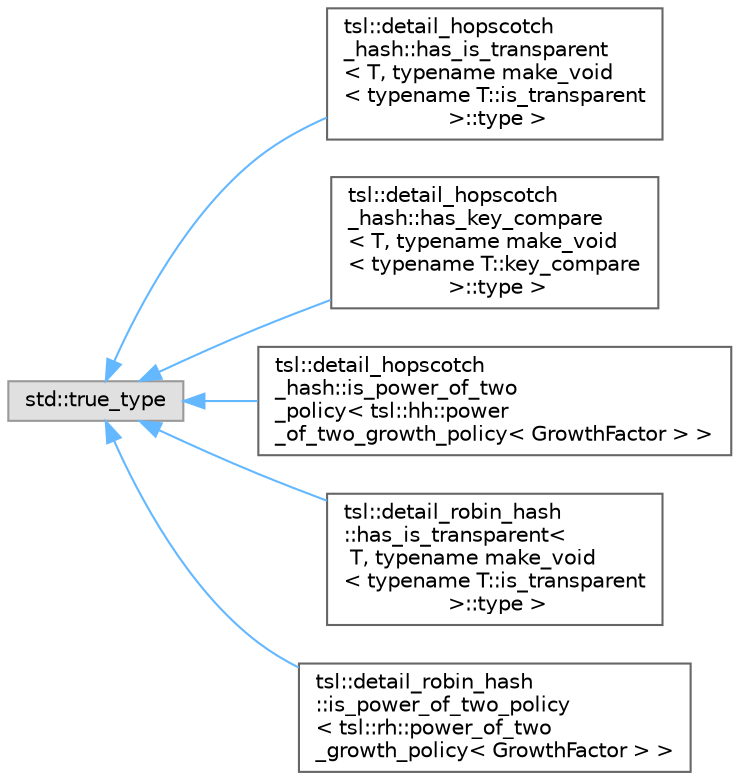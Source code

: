 digraph "Graphical Class Hierarchy"
{
 // INTERACTIVE_SVG=YES
 // LATEX_PDF_SIZE
  bgcolor="transparent";
  edge [fontname=Helvetica,fontsize=10,labelfontname=Helvetica,labelfontsize=10];
  node [fontname=Helvetica,fontsize=10,shape=box,height=0.2,width=0.4];
  rankdir="LR";
  Node0 [id="Node000000",label="std::true_type",height=0.2,width=0.4,color="grey60", fillcolor="#E0E0E0", style="filled",tooltip=" "];
  Node0 -> Node1 [id="edge338_Node000000_Node000001",dir="back",color="steelblue1",style="solid",tooltip=" "];
  Node1 [id="Node000001",label="tsl::detail_hopscotch\l_hash::has_is_transparent\l\< T, typename make_void\l\< typename T::is_transparent\l \>::type \>",height=0.2,width=0.4,color="grey40", fillcolor="white", style="filled",URL="$structtsl_1_1detail__hopscotch__hash_1_1has__is__transparent_3_01T_00_01typename_01make__void_3_4161f4fa4fd3878927de0d276981ca6f.html",tooltip=" "];
  Node0 -> Node2 [id="edge339_Node000000_Node000002",dir="back",color="steelblue1",style="solid",tooltip=" "];
  Node2 [id="Node000002",label="tsl::detail_hopscotch\l_hash::has_key_compare\l\< T, typename make_void\l\< typename T::key_compare\l \>::type \>",height=0.2,width=0.4,color="grey40", fillcolor="white", style="filled",URL="$structtsl_1_1detail__hopscotch__hash_1_1has__key__compare_3_01T_00_01typename_01make__void_3_01t11ab6b781ff7a6e1b9bc460857c74cb1.html",tooltip=" "];
  Node0 -> Node3 [id="edge340_Node000000_Node000003",dir="back",color="steelblue1",style="solid",tooltip=" "];
  Node3 [id="Node000003",label="tsl::detail_hopscotch\l_hash::is_power_of_two\l_policy\< tsl::hh::power\l_of_two_growth_policy\< GrowthFactor \> \>",height=0.2,width=0.4,color="grey40", fillcolor="white", style="filled",URL="$structtsl_1_1detail__hopscotch__hash_1_1is__power__of__two__policy_3_01tsl_1_1hh_1_1power__of__te11f121c31544671593cb2afd25c377f.html",tooltip=" "];
  Node0 -> Node4 [id="edge341_Node000000_Node000004",dir="back",color="steelblue1",style="solid",tooltip=" "];
  Node4 [id="Node000004",label="tsl::detail_robin_hash\l::has_is_transparent\<\l T, typename make_void\l\< typename T::is_transparent\l \>::type \>",height=0.2,width=0.4,color="grey40", fillcolor="white", style="filled",URL="$structtsl_1_1detail__robin__hash_1_1has__is__transparent_3_01T_00_01typename_01make__void_3_01ty718636ff8fc74d73885502911b06edfb.html",tooltip=" "];
  Node0 -> Node5 [id="edge342_Node000000_Node000005",dir="back",color="steelblue1",style="solid",tooltip=" "];
  Node5 [id="Node000005",label="tsl::detail_robin_hash\l::is_power_of_two_policy\l\< tsl::rh::power_of_two\l_growth_policy\< GrowthFactor \> \>",height=0.2,width=0.4,color="grey40", fillcolor="white", style="filled",URL="$structtsl_1_1detail__robin__hash_1_1is__power__of__two__policy_3_01tsl_1_1rh_1_1power__of__two__a1a28c2963ea7bfc09f131241d081ae6.html",tooltip=" "];
}
